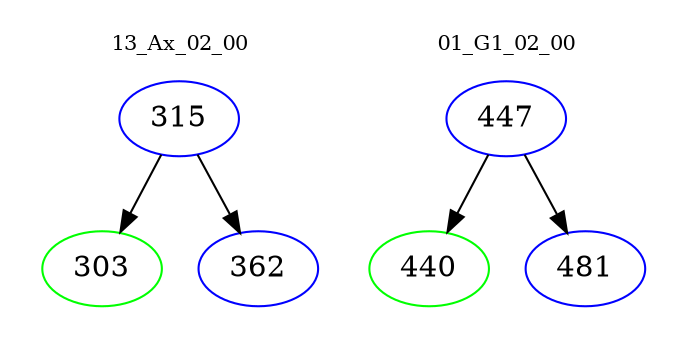 digraph{
subgraph cluster_0 {
color = white
label = "13_Ax_02_00";
fontsize=10;
T0_315 [label="315", color="blue"]
T0_315 -> T0_303 [color="black"]
T0_303 [label="303", color="green"]
T0_315 -> T0_362 [color="black"]
T0_362 [label="362", color="blue"]
}
subgraph cluster_1 {
color = white
label = "01_G1_02_00";
fontsize=10;
T1_447 [label="447", color="blue"]
T1_447 -> T1_440 [color="black"]
T1_440 [label="440", color="green"]
T1_447 -> T1_481 [color="black"]
T1_481 [label="481", color="blue"]
}
}

